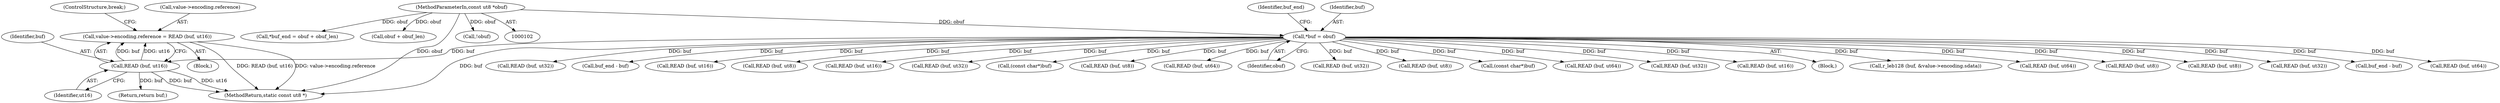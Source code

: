 digraph "0_radare2_2ca9ab45891b6ae8e32b6c28c81eebca059cbe5d_0@pointer" {
"1000754" [label="(Call,value->encoding.reference = READ (buf, ut16))"];
"1000760" [label="(Call,READ (buf, ut16))"];
"1000112" [label="(Call,*buf = obuf)"];
"1000103" [label="(MethodParameterIn,const ut8 *obuf)"];
"1000112" [label="(Call,*buf = obuf)"];
"1000328" [label="(Call,READ (buf, ut32))"];
"1000445" [label="(Call,(const char*)buf)"];
"1000749" [label="(Call,READ (buf, ut8))"];
"1000782" [label="(Call,READ (buf, ut64))"];
"1000113" [label="(Identifier,buf)"];
"1000762" [label="(Identifier,ut16)"];
"1000116" [label="(Call,*buf_end = obuf + obuf_len)"];
"1000114" [label="(Identifier,obuf)"];
"1000763" [label="(ControlStructure,break;)"];
"1000755" [label="(Call,value->encoding.reference)"];
"1000222" [label="(Call,READ (buf, ut32))"];
"1000200" [label="(Call,READ (buf, ut8))"];
"1000437" [label="(Call,(const char*)buf)"];
"1000118" [label="(Call,obuf + obuf_len)"];
"1000233" [label="(Call,READ (buf, ut64))"];
"1000761" [label="(Identifier,buf)"];
"1000632" [label="(Call,READ (buf, ut32))"];
"1000398" [label="(Call,READ (buf, ut16))"];
"1000754" [label="(Call,value->encoding.reference = READ (buf, ut16))"];
"1000133" [label="(Call,!obuf)"];
"1000103" [label="(MethodParameterIn,const ut8 *obuf)"];
"1000186" [label="(Block,)"];
"1000110" [label="(Block,)"];
"1000614" [label="(Call,r_leb128 (buf, &value->encoding.sdata))"];
"1000738" [label="(Call,READ (buf, ut64))"];
"1000814" [label="(MethodReturn,static const ut8 *)"];
"1000607" [label="(Call,READ (buf, ut8))"];
"1000538" [label="(Call,READ (buf, ut8))"];
"1000771" [label="(Call,READ (buf, ut32))"];
"1000455" [label="(Call,buf_end - buf)"];
"1000420" [label="(Call,READ (buf, ut64))"];
"1000812" [label="(Return,return buf;)"];
"1000409" [label="(Call,READ (buf, ut32))"];
"1000760" [label="(Call,READ (buf, ut16))"];
"1000117" [label="(Identifier,buf_end)"];
"1000702" [label="(Call,buf_end - buf)"];
"1000257" [label="(Call,READ (buf, ut16))"];
"1000793" [label="(Call,READ (buf, ut8))"];
"1000211" [label="(Call,READ (buf, ut16))"];
"1000754" -> "1000186"  [label="AST: "];
"1000754" -> "1000760"  [label="CFG: "];
"1000755" -> "1000754"  [label="AST: "];
"1000760" -> "1000754"  [label="AST: "];
"1000763" -> "1000754"  [label="CFG: "];
"1000754" -> "1000814"  [label="DDG: READ (buf, ut16)"];
"1000754" -> "1000814"  [label="DDG: value->encoding.reference"];
"1000760" -> "1000754"  [label="DDG: buf"];
"1000760" -> "1000754"  [label="DDG: ut16"];
"1000760" -> "1000762"  [label="CFG: "];
"1000761" -> "1000760"  [label="AST: "];
"1000762" -> "1000760"  [label="AST: "];
"1000760" -> "1000814"  [label="DDG: ut16"];
"1000760" -> "1000814"  [label="DDG: buf"];
"1000112" -> "1000760"  [label="DDG: buf"];
"1000760" -> "1000812"  [label="DDG: buf"];
"1000112" -> "1000110"  [label="AST: "];
"1000112" -> "1000114"  [label="CFG: "];
"1000113" -> "1000112"  [label="AST: "];
"1000114" -> "1000112"  [label="AST: "];
"1000117" -> "1000112"  [label="CFG: "];
"1000112" -> "1000814"  [label="DDG: buf"];
"1000103" -> "1000112"  [label="DDG: obuf"];
"1000112" -> "1000200"  [label="DDG: buf"];
"1000112" -> "1000211"  [label="DDG: buf"];
"1000112" -> "1000222"  [label="DDG: buf"];
"1000112" -> "1000233"  [label="DDG: buf"];
"1000112" -> "1000257"  [label="DDG: buf"];
"1000112" -> "1000328"  [label="DDG: buf"];
"1000112" -> "1000398"  [label="DDG: buf"];
"1000112" -> "1000409"  [label="DDG: buf"];
"1000112" -> "1000420"  [label="DDG: buf"];
"1000112" -> "1000437"  [label="DDG: buf"];
"1000112" -> "1000445"  [label="DDG: buf"];
"1000112" -> "1000455"  [label="DDG: buf"];
"1000112" -> "1000538"  [label="DDG: buf"];
"1000112" -> "1000607"  [label="DDG: buf"];
"1000112" -> "1000614"  [label="DDG: buf"];
"1000112" -> "1000632"  [label="DDG: buf"];
"1000112" -> "1000702"  [label="DDG: buf"];
"1000112" -> "1000738"  [label="DDG: buf"];
"1000112" -> "1000749"  [label="DDG: buf"];
"1000112" -> "1000771"  [label="DDG: buf"];
"1000112" -> "1000782"  [label="DDG: buf"];
"1000112" -> "1000793"  [label="DDG: buf"];
"1000103" -> "1000102"  [label="AST: "];
"1000103" -> "1000814"  [label="DDG: obuf"];
"1000103" -> "1000116"  [label="DDG: obuf"];
"1000103" -> "1000118"  [label="DDG: obuf"];
"1000103" -> "1000133"  [label="DDG: obuf"];
}
